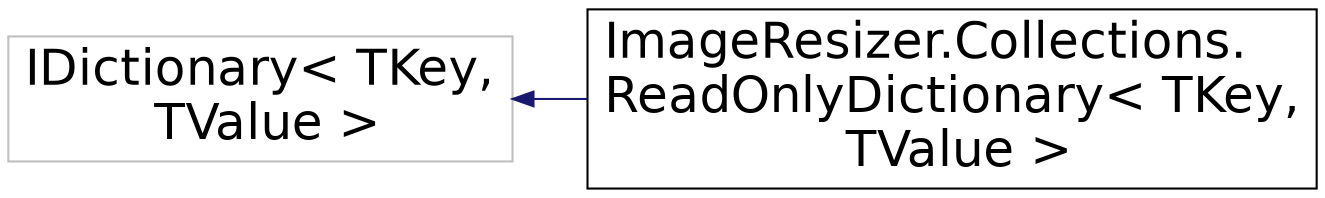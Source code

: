 digraph "Graphical Class Hierarchy"
{
  edge [fontname="Helvetica",fontsize="24",labelfontname="Helvetica",labelfontsize="24"];
  node [fontname="Helvetica",fontsize="24",shape=record];
  rankdir="LR";
  Node1 [label="IDictionary\< TKey,\l TValue \>",height=0.2,width=0.4,color="grey75", fillcolor="white", style="filled"];
  Node1 -> Node2 [dir="back",color="midnightblue",fontsize="24",style="solid",fontname="Helvetica"];
  Node2 [label="ImageResizer.Collections.\lReadOnlyDictionary\< TKey,\l TValue \>",height=0.2,width=0.4,color="black", fillcolor="white", style="filled",URL="$class_image_resizer_1_1_collections_1_1_read_only_dictionary_3_01_t_key_00_01_t_value_01_4.html"];
}
